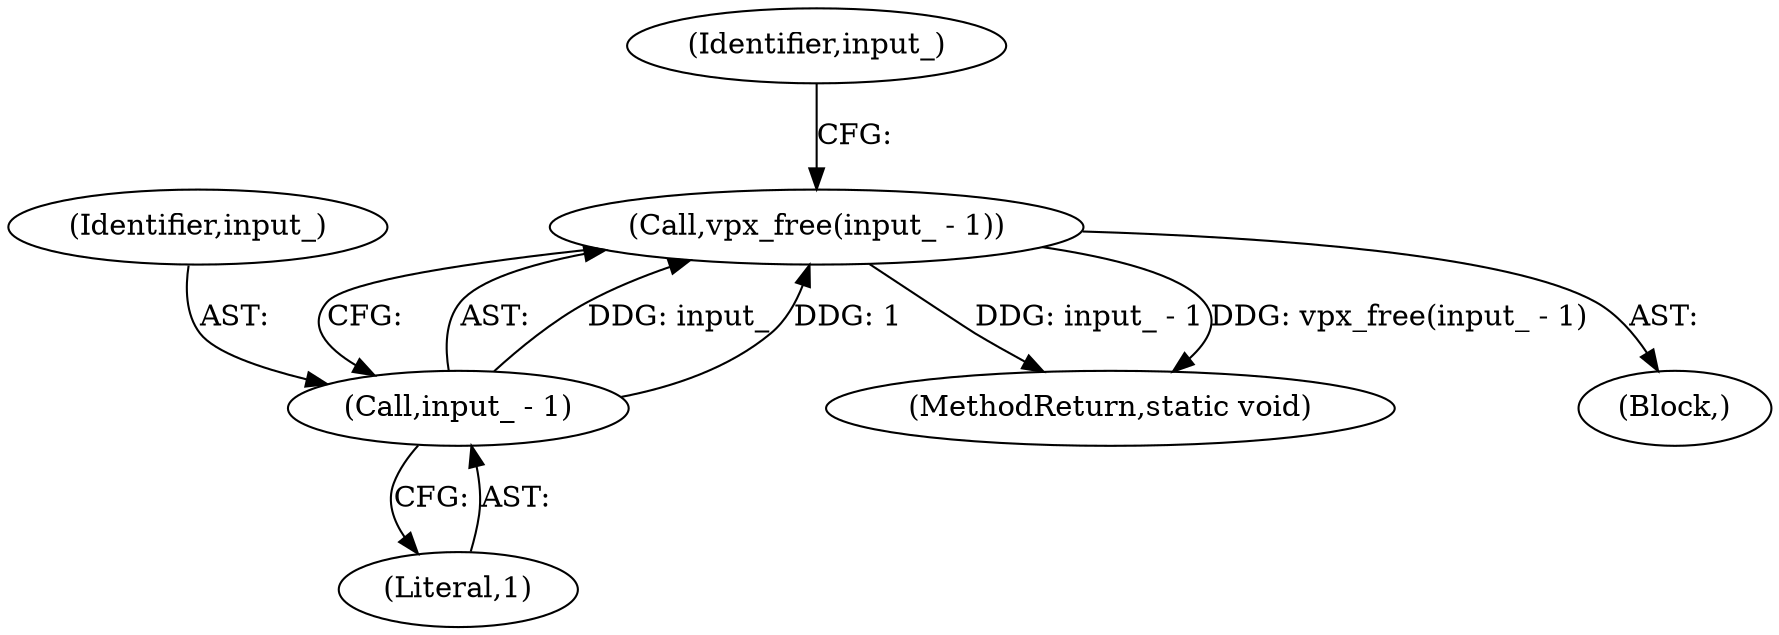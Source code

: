 digraph "0_Android_5a9753fca56f0eeb9f61e342b2fccffc364f9426_32@API" {
"1000102" [label="(Call,vpx_free(input_ - 1))"];
"1000103" [label="(Call,input_ - 1)"];
"1000104" [label="(Identifier,input_)"];
"1000103" [label="(Call,input_ - 1)"];
"1000105" [label="(Literal,1)"];
"1000101" [label="(Block,)"];
"1000107" [label="(Identifier,input_)"];
"1000102" [label="(Call,vpx_free(input_ - 1))"];
"1000136" [label="(MethodReturn,static void)"];
"1000102" -> "1000101"  [label="AST: "];
"1000102" -> "1000103"  [label="CFG: "];
"1000103" -> "1000102"  [label="AST: "];
"1000107" -> "1000102"  [label="CFG: "];
"1000102" -> "1000136"  [label="DDG: input_ - 1"];
"1000102" -> "1000136"  [label="DDG: vpx_free(input_ - 1)"];
"1000103" -> "1000102"  [label="DDG: input_"];
"1000103" -> "1000102"  [label="DDG: 1"];
"1000103" -> "1000105"  [label="CFG: "];
"1000104" -> "1000103"  [label="AST: "];
"1000105" -> "1000103"  [label="AST: "];
}
